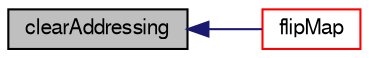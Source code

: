 digraph "clearAddressing"
{
  bgcolor="transparent";
  edge [fontname="FreeSans",fontsize="10",labelfontname="FreeSans",labelfontsize="10"];
  node [fontname="FreeSans",fontsize="10",shape=record];
  rankdir="LR";
  Node2273 [label="clearAddressing",height=0.2,width=0.4,color="black", fillcolor="grey75", style="filled", fontcolor="black"];
  Node2273 -> Node2274 [dir="back",color="midnightblue",fontsize="10",style="solid",fontname="FreeSans"];
  Node2274 [label="flipMap",height=0.2,width=0.4,color="red",URL="$a27510.html#a03ecd61e4e943657de29efcacd488b19",tooltip="Return face flip map. "];
}
